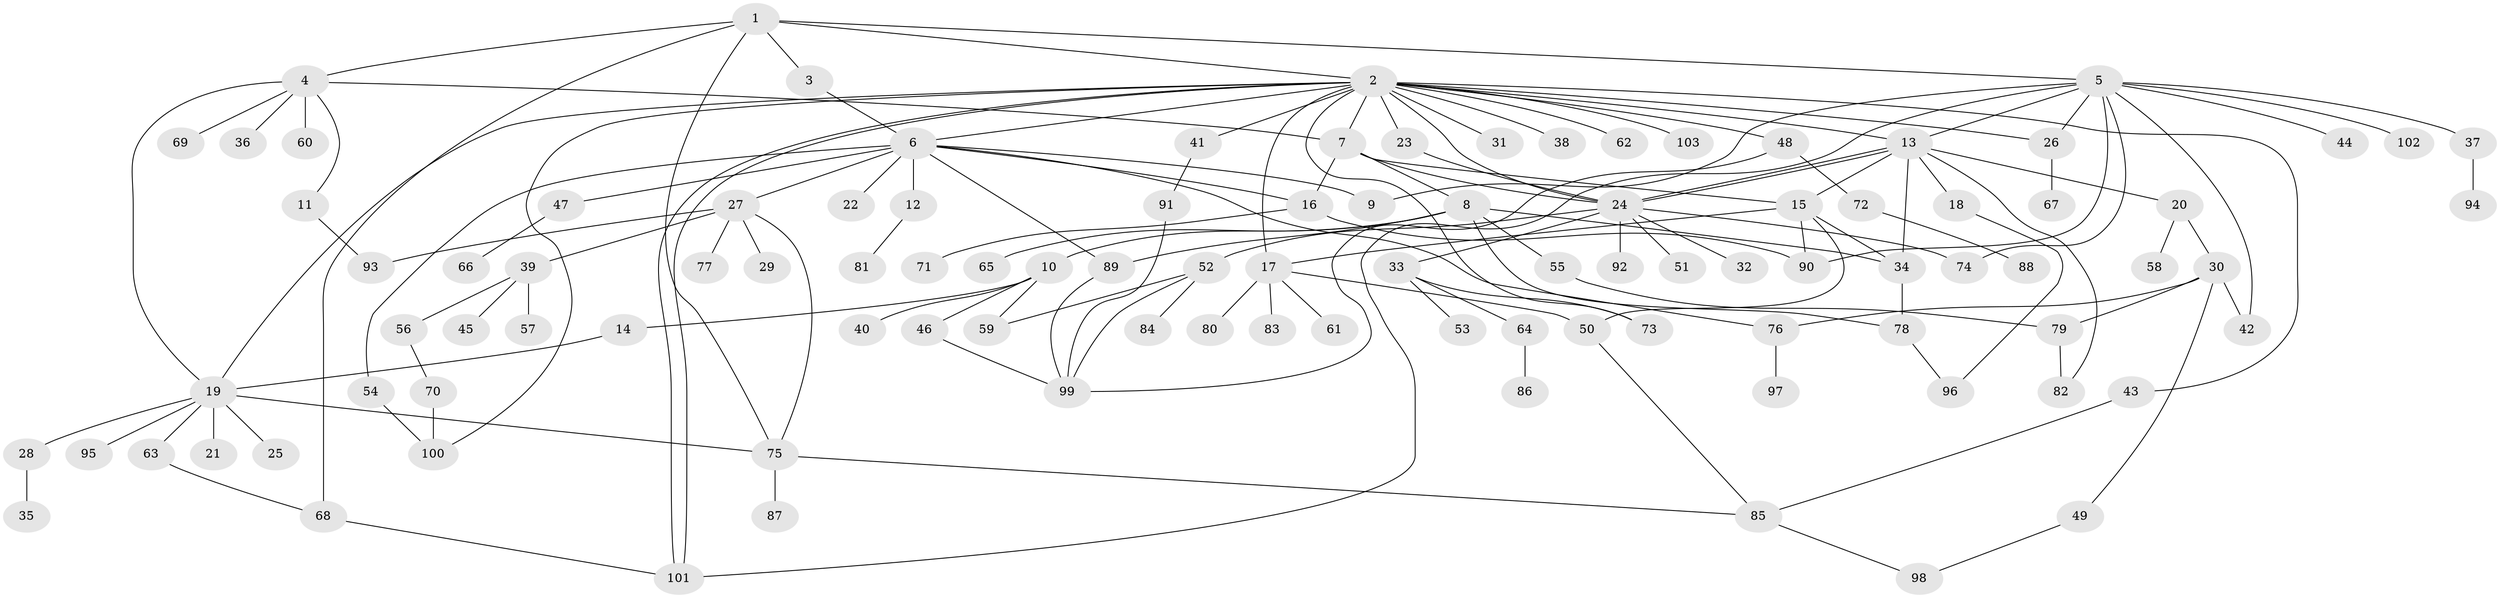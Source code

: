 // coarse degree distribution, {6: 0.02702702702702703, 21: 0.013513513513513514, 12: 0.02702702702702703, 11: 0.013513513513513514, 7: 0.02702702702702703, 2: 0.17567567567567569, 5: 0.08108108108108109, 1: 0.44594594594594594, 8: 0.02702702702702703, 3: 0.12162162162162163, 4: 0.04054054054054054}
// Generated by graph-tools (version 1.1) at 2025/51/02/27/25 19:51:55]
// undirected, 103 vertices, 147 edges
graph export_dot {
graph [start="1"]
  node [color=gray90,style=filled];
  1;
  2;
  3;
  4;
  5;
  6;
  7;
  8;
  9;
  10;
  11;
  12;
  13;
  14;
  15;
  16;
  17;
  18;
  19;
  20;
  21;
  22;
  23;
  24;
  25;
  26;
  27;
  28;
  29;
  30;
  31;
  32;
  33;
  34;
  35;
  36;
  37;
  38;
  39;
  40;
  41;
  42;
  43;
  44;
  45;
  46;
  47;
  48;
  49;
  50;
  51;
  52;
  53;
  54;
  55;
  56;
  57;
  58;
  59;
  60;
  61;
  62;
  63;
  64;
  65;
  66;
  67;
  68;
  69;
  70;
  71;
  72;
  73;
  74;
  75;
  76;
  77;
  78;
  79;
  80;
  81;
  82;
  83;
  84;
  85;
  86;
  87;
  88;
  89;
  90;
  91;
  92;
  93;
  94;
  95;
  96;
  97;
  98;
  99;
  100;
  101;
  102;
  103;
  1 -- 2;
  1 -- 3;
  1 -- 4;
  1 -- 5;
  1 -- 68;
  1 -- 75;
  2 -- 6;
  2 -- 7;
  2 -- 13;
  2 -- 17;
  2 -- 19;
  2 -- 23;
  2 -- 24;
  2 -- 26;
  2 -- 31;
  2 -- 38;
  2 -- 41;
  2 -- 43;
  2 -- 48;
  2 -- 62;
  2 -- 73;
  2 -- 100;
  2 -- 101;
  2 -- 101;
  2 -- 103;
  3 -- 6;
  4 -- 7;
  4 -- 11;
  4 -- 19;
  4 -- 36;
  4 -- 60;
  4 -- 69;
  5 -- 9;
  5 -- 13;
  5 -- 26;
  5 -- 37;
  5 -- 42;
  5 -- 44;
  5 -- 74;
  5 -- 90;
  5 -- 101;
  5 -- 102;
  6 -- 9;
  6 -- 12;
  6 -- 16;
  6 -- 22;
  6 -- 27;
  6 -- 47;
  6 -- 54;
  6 -- 76;
  6 -- 89;
  7 -- 8;
  7 -- 15;
  7 -- 16;
  7 -- 24;
  8 -- 10;
  8 -- 34;
  8 -- 55;
  8 -- 65;
  8 -- 78;
  8 -- 89;
  10 -- 14;
  10 -- 40;
  10 -- 46;
  10 -- 59;
  11 -- 93;
  12 -- 81;
  13 -- 15;
  13 -- 18;
  13 -- 20;
  13 -- 24;
  13 -- 24;
  13 -- 34;
  13 -- 82;
  14 -- 19;
  15 -- 17;
  15 -- 34;
  15 -- 50;
  15 -- 90;
  16 -- 71;
  16 -- 90;
  17 -- 50;
  17 -- 61;
  17 -- 80;
  17 -- 83;
  18 -- 96;
  19 -- 21;
  19 -- 25;
  19 -- 28;
  19 -- 63;
  19 -- 75;
  19 -- 95;
  20 -- 30;
  20 -- 58;
  23 -- 24;
  24 -- 32;
  24 -- 33;
  24 -- 51;
  24 -- 52;
  24 -- 74;
  24 -- 92;
  26 -- 67;
  27 -- 29;
  27 -- 39;
  27 -- 75;
  27 -- 77;
  27 -- 93;
  28 -- 35;
  30 -- 42;
  30 -- 49;
  30 -- 76;
  30 -- 79;
  33 -- 53;
  33 -- 64;
  33 -- 73;
  34 -- 78;
  37 -- 94;
  39 -- 45;
  39 -- 56;
  39 -- 57;
  41 -- 91;
  43 -- 85;
  46 -- 99;
  47 -- 66;
  48 -- 72;
  48 -- 99;
  49 -- 98;
  50 -- 85;
  52 -- 59;
  52 -- 84;
  52 -- 99;
  54 -- 100;
  55 -- 79;
  56 -- 70;
  63 -- 68;
  64 -- 86;
  68 -- 101;
  70 -- 100;
  72 -- 88;
  75 -- 85;
  75 -- 87;
  76 -- 97;
  78 -- 96;
  79 -- 82;
  85 -- 98;
  89 -- 99;
  91 -- 99;
}
